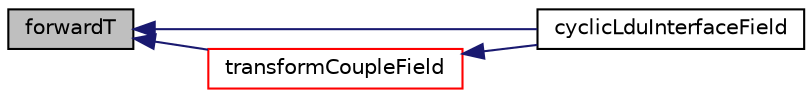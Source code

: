 digraph "forwardT"
{
  bgcolor="transparent";
  edge [fontname="Helvetica",fontsize="10",labelfontname="Helvetica",labelfontsize="10"];
  node [fontname="Helvetica",fontsize="10",shape=record];
  rankdir="LR";
  Node1 [label="forwardT",height=0.2,width=0.4,color="black", fillcolor="grey75", style="filled", fontcolor="black"];
  Node1 -> Node2 [dir="back",color="midnightblue",fontsize="10",style="solid",fontname="Helvetica"];
  Node2 [label="cyclicLduInterfaceField",height=0.2,width=0.4,color="black",URL="$a00488.html#aebf443af0562e52de6af7c6d9fbb49c7",tooltip="Construct given coupled patch. "];
  Node1 -> Node3 [dir="back",color="midnightblue",fontsize="10",style="solid",fontname="Helvetica"];
  Node3 [label="transformCoupleField",height=0.2,width=0.4,color="red",URL="$a00488.html#aa655b8ec61590cb366dc249e0aeb2434",tooltip="Transform given patch field. "];
  Node3 -> Node2 [dir="back",color="midnightblue",fontsize="10",style="solid",fontname="Helvetica"];
}
